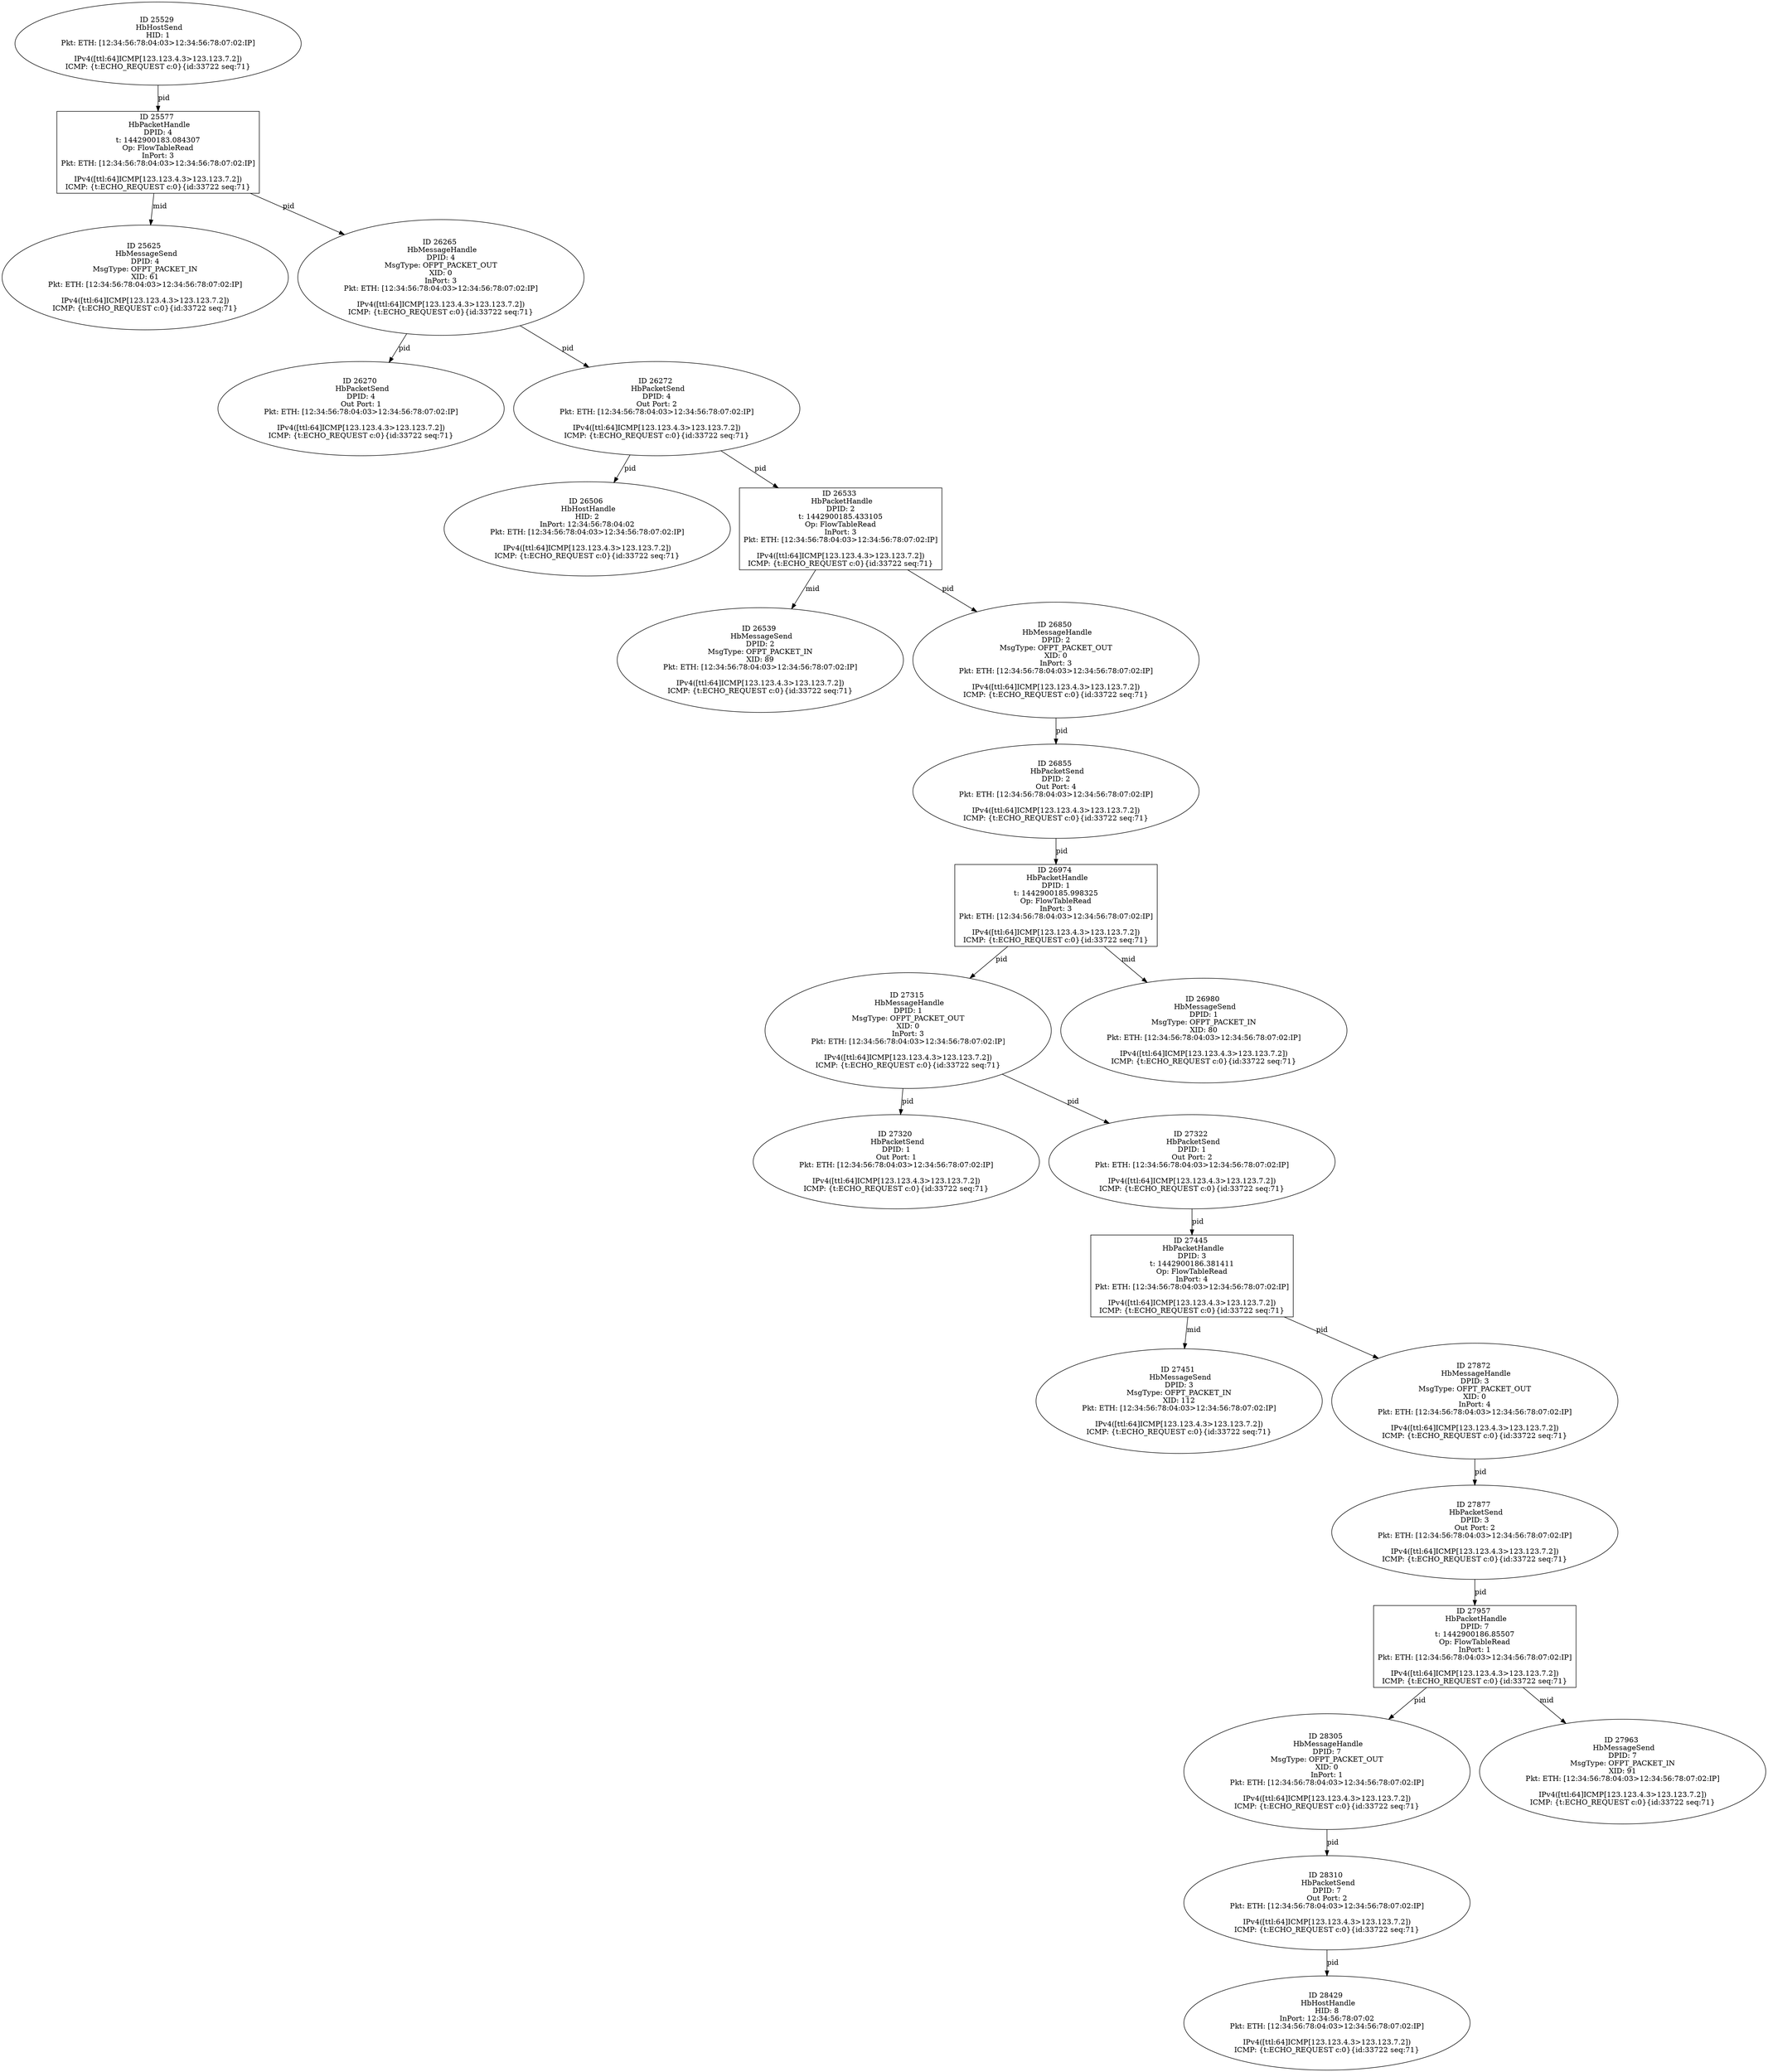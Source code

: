 strict digraph G {
26506 [shape=oval, event=<hb_events.HbHostHandle object at 0x10d8ac810>, label="ID 26506 
 HbHostHandle
HID: 2
InPort: 12:34:56:78:04:02
Pkt: ETH: [12:34:56:78:04:03>12:34:56:78:07:02:IP]

IPv4([ttl:64]ICMP[123.123.4.3>123.123.7.2])
ICMP: {t:ECHO_REQUEST c:0}{id:33722 seq:71}"];
28429 [shape=oval, event=<hb_events.HbHostHandle object at 0x10dc5c410>, label="ID 28429 
 HbHostHandle
HID: 8
InPort: 12:34:56:78:07:02
Pkt: ETH: [12:34:56:78:04:03>12:34:56:78:07:02:IP]

IPv4([ttl:64]ICMP[123.123.4.3>123.123.7.2])
ICMP: {t:ECHO_REQUEST c:0}{id:33722 seq:71}"];
28305 [shape=oval, event=<hb_events.HbMessageHandle object at 0x10dbf6110>, label="ID 28305 
 HbMessageHandle
DPID: 7
MsgType: OFPT_PACKET_OUT
XID: 0
InPort: 1
Pkt: ETH: [12:34:56:78:04:03>12:34:56:78:07:02:IP]

IPv4([ttl:64]ICMP[123.123.4.3>123.123.7.2])
ICMP: {t:ECHO_REQUEST c:0}{id:33722 seq:71}"];
28310 [shape=oval, event=<hb_events.HbPacketSend object at 0x10dbf64d0>, label="ID 28310 
 HbPacketSend
DPID: 7
Out Port: 2
Pkt: ETH: [12:34:56:78:04:03>12:34:56:78:07:02:IP]

IPv4([ttl:64]ICMP[123.123.4.3>123.123.7.2])
ICMP: {t:ECHO_REQUEST c:0}{id:33722 seq:71}"];
25625 [shape=oval, event=<hb_events.HbMessageSend object at 0x10d6c19d0>, label="ID 25625 
 HbMessageSend
DPID: 4
MsgType: OFPT_PACKET_IN
XID: 61
Pkt: ETH: [12:34:56:78:04:03>12:34:56:78:07:02:IP]

IPv4([ttl:64]ICMP[123.123.4.3>123.123.7.2])
ICMP: {t:ECHO_REQUEST c:0}{id:33722 seq:71}"];
26265 [shape=oval, event=<hb_events.HbMessageHandle object at 0x10d81d810>, label="ID 26265 
 HbMessageHandle
DPID: 4
MsgType: OFPT_PACKET_OUT
XID: 0
InPort: 3
Pkt: ETH: [12:34:56:78:04:03>12:34:56:78:07:02:IP]

IPv4([ttl:64]ICMP[123.123.4.3>123.123.7.2])
ICMP: {t:ECHO_REQUEST c:0}{id:33722 seq:71}"];
26270 [shape=oval, event=<hb_events.HbPacketSend object at 0x10d81df50>, label="ID 26270 
 HbPacketSend
DPID: 4
Out Port: 1
Pkt: ETH: [12:34:56:78:04:03>12:34:56:78:07:02:IP]

IPv4([ttl:64]ICMP[123.123.4.3>123.123.7.2])
ICMP: {t:ECHO_REQUEST c:0}{id:33722 seq:71}"];
26272 [shape=oval, event=<hb_events.HbPacketSend object at 0x10d8221d0>, label="ID 26272 
 HbPacketSend
DPID: 4
Out Port: 2
Pkt: ETH: [12:34:56:78:04:03>12:34:56:78:07:02:IP]

IPv4([ttl:64]ICMP[123.123.4.3>123.123.7.2])
ICMP: {t:ECHO_REQUEST c:0}{id:33722 seq:71}"];
26533 [shape=box, event=<hb_events.HbPacketHandle object at 0x10d8b1f90>, label="ID 26533 
 HbPacketHandle
DPID: 2
t: 1442900185.433105
Op: FlowTableRead
InPort: 3
Pkt: ETH: [12:34:56:78:04:03>12:34:56:78:07:02:IP]

IPv4([ttl:64]ICMP[123.123.4.3>123.123.7.2])
ICMP: {t:ECHO_REQUEST c:0}{id:33722 seq:71}"];
26539 [shape=oval, event=<hb_events.HbMessageSend object at 0x10d8ba710>, label="ID 26539 
 HbMessageSend
DPID: 2
MsgType: OFPT_PACKET_IN
XID: 89
Pkt: ETH: [12:34:56:78:04:03>12:34:56:78:07:02:IP]

IPv4([ttl:64]ICMP[123.123.4.3>123.123.7.2])
ICMP: {t:ECHO_REQUEST c:0}{id:33722 seq:71}"];
27315 [shape=oval, event=<hb_events.HbMessageHandle object at 0x10d9d6e10>, label="ID 27315 
 HbMessageHandle
DPID: 1
MsgType: OFPT_PACKET_OUT
XID: 0
InPort: 3
Pkt: ETH: [12:34:56:78:04:03>12:34:56:78:07:02:IP]

IPv4([ttl:64]ICMP[123.123.4.3>123.123.7.2])
ICMP: {t:ECHO_REQUEST c:0}{id:33722 seq:71}"];
27957 [shape=box, event=<hb_events.HbPacketHandle object at 0x10db0e7d0>, label="ID 27957 
 HbPacketHandle
DPID: 7
t: 1442900186.85507
Op: FlowTableRead
InPort: 1
Pkt: ETH: [12:34:56:78:04:03>12:34:56:78:07:02:IP]

IPv4([ttl:64]ICMP[123.123.4.3>123.123.7.2])
ICMP: {t:ECHO_REQUEST c:0}{id:33722 seq:71}"];
27320 [shape=oval, event=<hb_events.HbPacketSend object at 0x10d9de350>, label="ID 27320 
 HbPacketSend
DPID: 1
Out Port: 1
Pkt: ETH: [12:34:56:78:04:03>12:34:56:78:07:02:IP]

IPv4([ttl:64]ICMP[123.123.4.3>123.123.7.2])
ICMP: {t:ECHO_REQUEST c:0}{id:33722 seq:71}"];
25529 [shape=oval, event=<hb_events.HbHostSend object at 0x10d65c350>, label="ID 25529 
 HbHostSend
HID: 1
Pkt: ETH: [12:34:56:78:04:03>12:34:56:78:07:02:IP]

IPv4([ttl:64]ICMP[123.123.4.3>123.123.7.2])
ICMP: {t:ECHO_REQUEST c:0}{id:33722 seq:71}"];
27322 [shape=oval, event=<hb_events.HbPacketSend object at 0x10d9de590>, label="ID 27322 
 HbPacketSend
DPID: 1
Out Port: 2
Pkt: ETH: [12:34:56:78:04:03>12:34:56:78:07:02:IP]

IPv4([ttl:64]ICMP[123.123.4.3>123.123.7.2])
ICMP: {t:ECHO_REQUEST c:0}{id:33722 seq:71}"];
27451 [shape=oval, event=<hb_events.HbMessageSend object at 0x10da11110>, label="ID 27451 
 HbMessageSend
DPID: 3
MsgType: OFPT_PACKET_IN
XID: 112
Pkt: ETH: [12:34:56:78:04:03>12:34:56:78:07:02:IP]

IPv4([ttl:64]ICMP[123.123.4.3>123.123.7.2])
ICMP: {t:ECHO_REQUEST c:0}{id:33722 seq:71}"];
27445 [shape=box, event=<hb_events.HbPacketHandle object at 0x10d9f9990>, label="ID 27445 
 HbPacketHandle
DPID: 3
t: 1442900186.381411
Op: FlowTableRead
InPort: 4
Pkt: ETH: [12:34:56:78:04:03>12:34:56:78:07:02:IP]

IPv4([ttl:64]ICMP[123.123.4.3>123.123.7.2])
ICMP: {t:ECHO_REQUEST c:0}{id:33722 seq:71}"];
26974 [shape=box, event=<hb_events.HbPacketHandle object at 0x10d94ded0>, label="ID 26974 
 HbPacketHandle
DPID: 1
t: 1442900185.998325
Op: FlowTableRead
InPort: 3
Pkt: ETH: [12:34:56:78:04:03>12:34:56:78:07:02:IP]

IPv4([ttl:64]ICMP[123.123.4.3>123.123.7.2])
ICMP: {t:ECHO_REQUEST c:0}{id:33722 seq:71}"];
27872 [shape=oval, event=<hb_events.HbMessageHandle object at 0x10dacde10>, label="ID 27872 
 HbMessageHandle
DPID: 3
MsgType: OFPT_PACKET_OUT
XID: 0
InPort: 4
Pkt: ETH: [12:34:56:78:04:03>12:34:56:78:07:02:IP]

IPv4([ttl:64]ICMP[123.123.4.3>123.123.7.2])
ICMP: {t:ECHO_REQUEST c:0}{id:33722 seq:71}"];
26850 [shape=oval, event=<hb_events.HbMessageHandle object at 0x10d92acd0>, label="ID 26850 
 HbMessageHandle
DPID: 2
MsgType: OFPT_PACKET_OUT
XID: 0
InPort: 3
Pkt: ETH: [12:34:56:78:04:03>12:34:56:78:07:02:IP]

IPv4([ttl:64]ICMP[123.123.4.3>123.123.7.2])
ICMP: {t:ECHO_REQUEST c:0}{id:33722 seq:71}"];
27963 [shape=oval, event=<hb_events.HbMessageSend object at 0x10db0ef90>, label="ID 27963 
 HbMessageSend
DPID: 7
MsgType: OFPT_PACKET_IN
XID: 91
Pkt: ETH: [12:34:56:78:04:03>12:34:56:78:07:02:IP]

IPv4([ttl:64]ICMP[123.123.4.3>123.123.7.2])
ICMP: {t:ECHO_REQUEST c:0}{id:33722 seq:71}"];
26980 [shape=oval, event=<hb_events.HbMessageSend object at 0x10d952650>, label="ID 26980 
 HbMessageSend
DPID: 1
MsgType: OFPT_PACKET_IN
XID: 80
Pkt: ETH: [12:34:56:78:04:03>12:34:56:78:07:02:IP]

IPv4([ttl:64]ICMP[123.123.4.3>123.123.7.2])
ICMP: {t:ECHO_REQUEST c:0}{id:33722 seq:71}"];
27877 [shape=oval, event=<hb_events.HbPacketSend object at 0x10daee150>, label="ID 27877 
 HbPacketSend
DPID: 3
Out Port: 2
Pkt: ETH: [12:34:56:78:04:03>12:34:56:78:07:02:IP]

IPv4([ttl:64]ICMP[123.123.4.3>123.123.7.2])
ICMP: {t:ECHO_REQUEST c:0}{id:33722 seq:71}"];
26855 [shape=oval, event=<hb_events.HbPacketSend object at 0x10d932210>, label="ID 26855 
 HbPacketSend
DPID: 2
Out Port: 4
Pkt: ETH: [12:34:56:78:04:03>12:34:56:78:07:02:IP]

IPv4([ttl:64]ICMP[123.123.4.3>123.123.7.2])
ICMP: {t:ECHO_REQUEST c:0}{id:33722 seq:71}"];
25577 [shape=box, event=<hb_events.HbPacketHandle object at 0x10d6a82d0>, label="ID 25577 
 HbPacketHandle
DPID: 4
t: 1442900183.084307
Op: FlowTableRead
InPort: 3
Pkt: ETH: [12:34:56:78:04:03>12:34:56:78:07:02:IP]

IPv4([ttl:64]ICMP[123.123.4.3>123.123.7.2])
ICMP: {t:ECHO_REQUEST c:0}{id:33722 seq:71}"];
28305 -> 28310  [rel=pid, label=pid];
28310 -> 28429  [rel=pid, label=pid];
26265 -> 26272  [rel=pid, label=pid];
26265 -> 26270  [rel=pid, label=pid];
26272 -> 26506  [rel=pid, label=pid];
26272 -> 26533  [rel=pid, label=pid];
26533 -> 26850  [rel=pid, label=pid];
26533 -> 26539  [rel=mid, label=mid];
27315 -> 27320  [rel=pid, label=pid];
27315 -> 27322  [rel=pid, label=pid];
27957 -> 28305  [rel=pid, label=pid];
27957 -> 27963  [rel=mid, label=mid];
25529 -> 25577  [rel=pid, label=pid];
27322 -> 27445  [rel=pid, label=pid];
27445 -> 27872  [rel=pid, label=pid];
27445 -> 27451  [rel=mid, label=mid];
26974 -> 27315  [rel=pid, label=pid];
26974 -> 26980  [rel=mid, label=mid];
27872 -> 27877  [rel=pid, label=pid];
26850 -> 26855  [rel=pid, label=pid];
27877 -> 27957  [rel=pid, label=pid];
26855 -> 26974  [rel=pid, label=pid];
25577 -> 25625  [rel=mid, label=mid];
25577 -> 26265  [rel=pid, label=pid];
}
